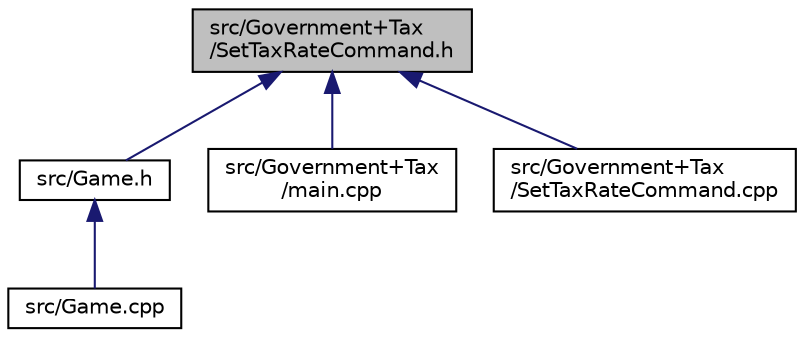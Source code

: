 digraph "src/Government+Tax/SetTaxRateCommand.h"
{
 // LATEX_PDF_SIZE
  edge [fontname="Helvetica",fontsize="10",labelfontname="Helvetica",labelfontsize="10"];
  node [fontname="Helvetica",fontsize="10",shape=record];
  Node1 [label="src/Government+Tax\l/SetTaxRateCommand.h",height=0.2,width=0.4,color="black", fillcolor="grey75", style="filled", fontcolor="black",tooltip=" "];
  Node1 -> Node2 [dir="back",color="midnightblue",fontsize="10",style="solid"];
  Node2 [label="src/Game.h",height=0.2,width=0.4,color="black", fillcolor="white", style="filled",URL="$Game_8h.html",tooltip=" "];
  Node2 -> Node3 [dir="back",color="midnightblue",fontsize="10",style="solid"];
  Node3 [label="src/Game.cpp",height=0.2,width=0.4,color="black", fillcolor="white", style="filled",URL="$Game_8cpp.html",tooltip=" "];
  Node1 -> Node4 [dir="back",color="midnightblue",fontsize="10",style="solid"];
  Node4 [label="src/Government+Tax\l/main.cpp",height=0.2,width=0.4,color="black", fillcolor="white", style="filled",URL="$Government_09Tax_2main_8cpp.html",tooltip=" "];
  Node1 -> Node5 [dir="back",color="midnightblue",fontsize="10",style="solid"];
  Node5 [label="src/Government+Tax\l/SetTaxRateCommand.cpp",height=0.2,width=0.4,color="black", fillcolor="white", style="filled",URL="$SetTaxRateCommand_8cpp.html",tooltip=" "];
}

